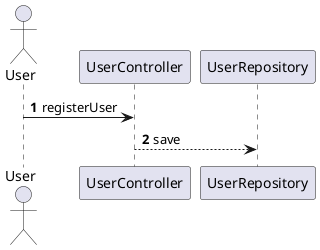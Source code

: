 @startuml
'https://plantuml.com/sequence-diagram

autonumber
actor User
User -> UserController: registerUser
UserController --> UserRepository: save


@enduml